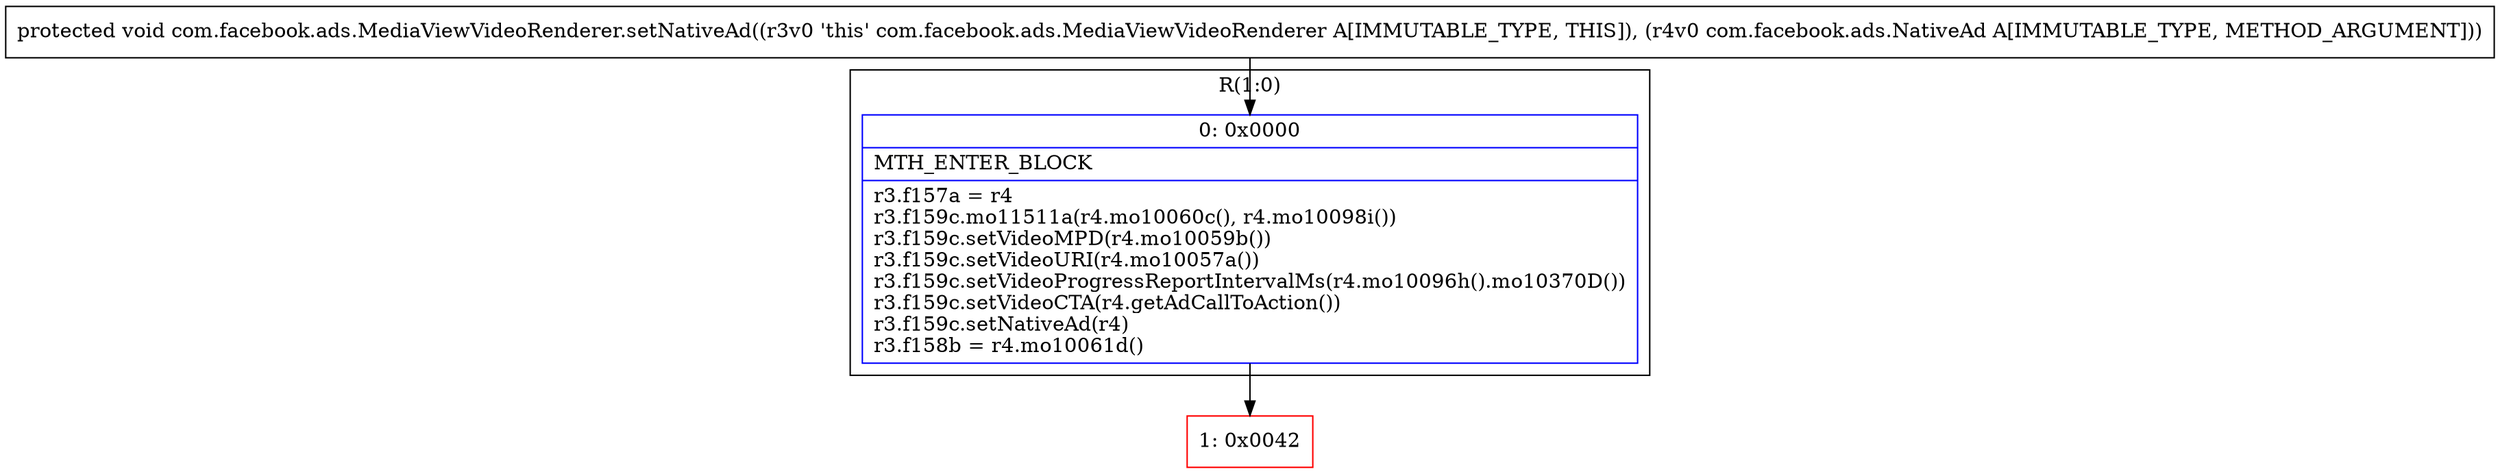 digraph "CFG forcom.facebook.ads.MediaViewVideoRenderer.setNativeAd(Lcom\/facebook\/ads\/NativeAd;)V" {
subgraph cluster_Region_691697892 {
label = "R(1:0)";
node [shape=record,color=blue];
Node_0 [shape=record,label="{0\:\ 0x0000|MTH_ENTER_BLOCK\l|r3.f157a = r4\lr3.f159c.mo11511a(r4.mo10060c(), r4.mo10098i())\lr3.f159c.setVideoMPD(r4.mo10059b())\lr3.f159c.setVideoURI(r4.mo10057a())\lr3.f159c.setVideoProgressReportIntervalMs(r4.mo10096h().mo10370D())\lr3.f159c.setVideoCTA(r4.getAdCallToAction())\lr3.f159c.setNativeAd(r4)\lr3.f158b = r4.mo10061d()\l}"];
}
Node_1 [shape=record,color=red,label="{1\:\ 0x0042}"];
MethodNode[shape=record,label="{protected void com.facebook.ads.MediaViewVideoRenderer.setNativeAd((r3v0 'this' com.facebook.ads.MediaViewVideoRenderer A[IMMUTABLE_TYPE, THIS]), (r4v0 com.facebook.ads.NativeAd A[IMMUTABLE_TYPE, METHOD_ARGUMENT])) }"];
MethodNode -> Node_0;
Node_0 -> Node_1;
}

